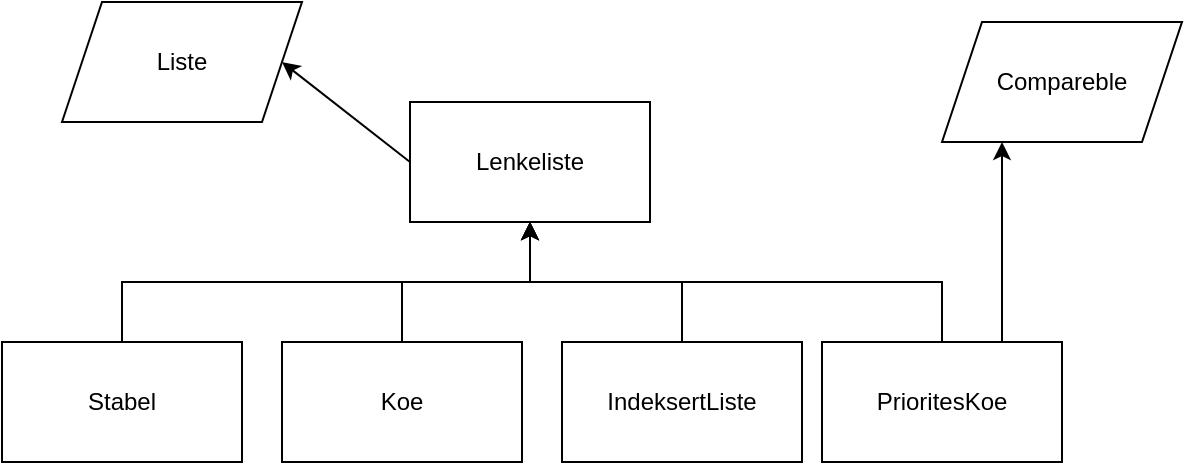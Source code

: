 <mxfile version="16.5.6" type="device"><diagram id="Yb4eTUOi0yVvng6FKobS" name="Page-1"><mxGraphModel dx="1038" dy="539" grid="1" gridSize="10" guides="1" tooltips="1" connect="1" arrows="1" fold="1" page="1" pageScale="1" pageWidth="827" pageHeight="1169" math="0" shadow="0"><root><mxCell id="0"/><mxCell id="1" parent="0"/><mxCell id="xjBKRjweZTwXAZv1A6E2-1" value="Lenkeliste" style="rounded=0;whiteSpace=wrap;html=1;" vertex="1" parent="1"><mxGeometry x="294" y="100" width="120" height="60" as="geometry"/></mxCell><mxCell id="xjBKRjweZTwXAZv1A6E2-8" style="edgeStyle=orthogonalEdgeStyle;rounded=0;orthogonalLoop=1;jettySize=auto;html=1;exitX=0.5;exitY=0;exitDx=0;exitDy=0;entryX=0.5;entryY=1;entryDx=0;entryDy=0;" edge="1" parent="1" source="xjBKRjweZTwXAZv1A6E2-2" target="xjBKRjweZTwXAZv1A6E2-1"><mxGeometry relative="1" as="geometry"/></mxCell><mxCell id="xjBKRjweZTwXAZv1A6E2-2" value="Stabel" style="rounded=0;whiteSpace=wrap;html=1;" vertex="1" parent="1"><mxGeometry x="90" y="220" width="120" height="60" as="geometry"/></mxCell><mxCell id="xjBKRjweZTwXAZv1A6E2-9" style="edgeStyle=orthogonalEdgeStyle;rounded=0;orthogonalLoop=1;jettySize=auto;html=1;exitX=0.5;exitY=0;exitDx=0;exitDy=0;entryX=0.5;entryY=1;entryDx=0;entryDy=0;" edge="1" parent="1" source="xjBKRjweZTwXAZv1A6E2-3" target="xjBKRjweZTwXAZv1A6E2-1"><mxGeometry relative="1" as="geometry"><mxPoint x="360" y="230" as="targetPoint"/></mxGeometry></mxCell><mxCell id="xjBKRjweZTwXAZv1A6E2-3" value="Koe" style="rounded=0;whiteSpace=wrap;html=1;" vertex="1" parent="1"><mxGeometry x="230" y="220" width="120" height="60" as="geometry"/></mxCell><mxCell id="xjBKRjweZTwXAZv1A6E2-10" style="edgeStyle=orthogonalEdgeStyle;rounded=0;orthogonalLoop=1;jettySize=auto;html=1;exitX=0.5;exitY=0;exitDx=0;exitDy=0;entryX=0.5;entryY=1;entryDx=0;entryDy=0;" edge="1" parent="1" source="xjBKRjweZTwXAZv1A6E2-4" target="xjBKRjweZTwXAZv1A6E2-1"><mxGeometry relative="1" as="geometry"/></mxCell><mxCell id="xjBKRjweZTwXAZv1A6E2-4" value="IndeksertListe" style="rounded=0;whiteSpace=wrap;html=1;" vertex="1" parent="1"><mxGeometry x="370" y="220" width="120" height="60" as="geometry"/></mxCell><mxCell id="xjBKRjweZTwXAZv1A6E2-11" style="edgeStyle=orthogonalEdgeStyle;rounded=0;orthogonalLoop=1;jettySize=auto;html=1;exitX=0.5;exitY=0;exitDx=0;exitDy=0;entryX=0.5;entryY=1;entryDx=0;entryDy=0;" edge="1" parent="1" source="xjBKRjweZTwXAZv1A6E2-5" target="xjBKRjweZTwXAZv1A6E2-1"><mxGeometry relative="1" as="geometry"/></mxCell><mxCell id="xjBKRjweZTwXAZv1A6E2-5" value="PrioritesKoe" style="rounded=0;whiteSpace=wrap;html=1;" vertex="1" parent="1"><mxGeometry x="500" y="220" width="120" height="60" as="geometry"/></mxCell><mxCell id="xjBKRjweZTwXAZv1A6E2-6" value="Liste" style="shape=parallelogram;perimeter=parallelogramPerimeter;whiteSpace=wrap;html=1;fixedSize=1;" vertex="1" parent="1"><mxGeometry x="120" y="50" width="120" height="60" as="geometry"/></mxCell><mxCell id="xjBKRjweZTwXAZv1A6E2-7" value="" style="endArrow=classic;html=1;rounded=0;exitX=0;exitY=0.5;exitDx=0;exitDy=0;entryX=1;entryY=0.5;entryDx=0;entryDy=0;" edge="1" parent="1" source="xjBKRjweZTwXAZv1A6E2-1" target="xjBKRjweZTwXAZv1A6E2-6"><mxGeometry width="50" height="50" relative="1" as="geometry"><mxPoint x="200" y="170" as="sourcePoint"/><mxPoint x="250" y="120" as="targetPoint"/></mxGeometry></mxCell><mxCell id="xjBKRjweZTwXAZv1A6E2-12" value="Compareble" style="shape=parallelogram;perimeter=parallelogramPerimeter;whiteSpace=wrap;html=1;fixedSize=1;" vertex="1" parent="1"><mxGeometry x="560" y="60" width="120" height="60" as="geometry"/></mxCell><mxCell id="xjBKRjweZTwXAZv1A6E2-13" value="" style="endArrow=classic;html=1;rounded=0;entryX=0.25;entryY=1;entryDx=0;entryDy=0;exitX=0.75;exitY=0;exitDx=0;exitDy=0;" edge="1" parent="1" source="xjBKRjweZTwXAZv1A6E2-5" target="xjBKRjweZTwXAZv1A6E2-12"><mxGeometry width="50" height="50" relative="1" as="geometry"><mxPoint x="700" y="210" as="sourcePoint"/><mxPoint x="750" y="160" as="targetPoint"/></mxGeometry></mxCell></root></mxGraphModel></diagram></mxfile>